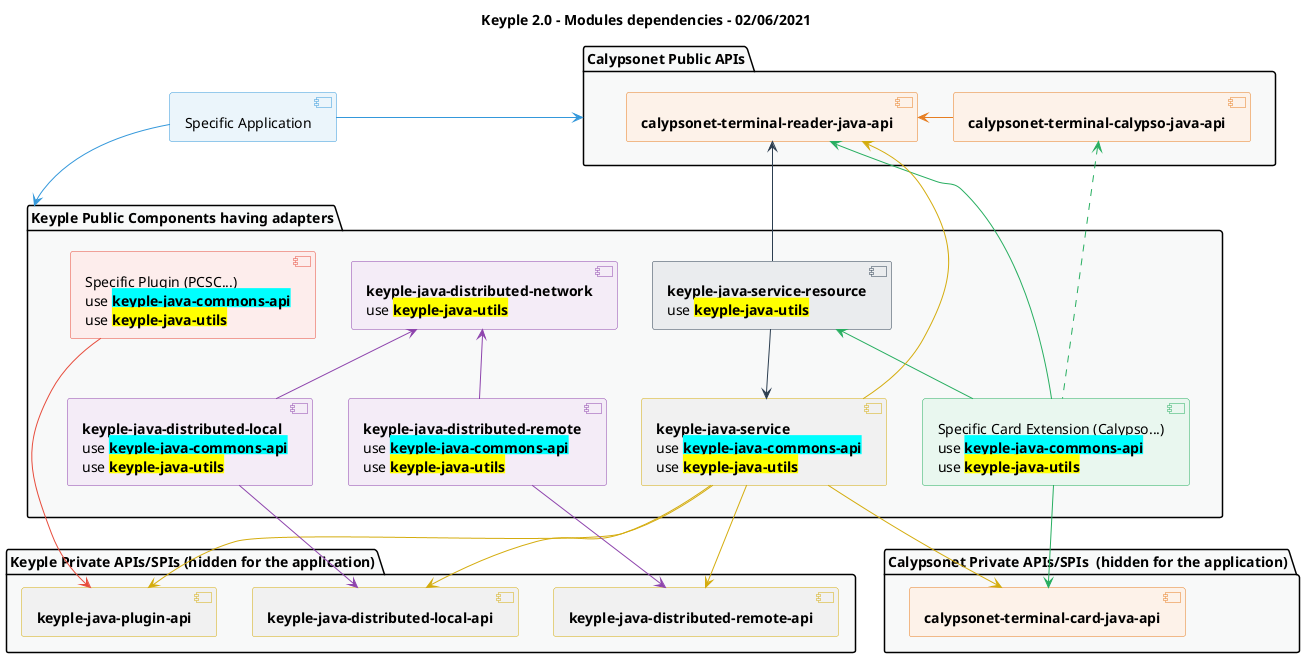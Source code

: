 @startuml
title
    Keyple 2.0 - Modules dependencies - 02/06/2021
end title

' == THEME ==

'Couleurs issues de : https://htmlcolorcodes.com/fr/tableau-de-couleur/tableau-de-couleur-design-plat/
!define C_GREY1 F8F9F9
!define COLOR_YELLOW D4AC0D
!define COLOR_RED E74C3C
!define COLOR_PURPLE 8E44AD
!define COLOR_BLUE 3498DB
!define COLOR_GREEN 27AE60
!define COLOR_ORANGE E67E22
!define COLOR_GREY 2C3E50
skinparam Shadowing false
skinparam component {
    BorderColor #D4AC0D
    ' Red
    BackgroundColor<<red>> #FDEDEC
    BorderColor<<red>> #E74C3C
    ' Purple
    BackgroundColor<<purple>> #F4ECF7
    BorderColor<<purple>> #8E44AD
    ' blue
    BackgroundColor<<blue>> #EBF5FB
    BorderColor<<blue>> #3498DB
    ' Green
    BackgroundColor<<green>> #E9F7EF
    BorderColor<<green>> #27AE60
    ' Orange
    BackgroundColor<<orange>> #FDF2E9
    BorderColor<<orange>> #E67E22
    ' Grey
    BackgroundColor<<grey>> #EAECEE
    BorderColor<<grey>> #2C3E50
}
skinparam interface {
    BorderColor #D4AC0D
    ' Red
    BackgroundColor<<red>> #FDEDEC
    BorderColor<<red>> #E74C3C
    ' Purple
    BackgroundColor<<purple>> #F4ECF7
    BorderColor<<purple>> #8E44AD
    ' blue
    BackgroundColor<<blue>> #EBF5FB
    BorderColor<<blue>> #3498DB
    ' Green
    BackgroundColor<<green>> #E9F7EF
    BorderColor<<green>> #27AE60
    ' Orange
    BackgroundColor<<orange>> #FDF2E9
    BorderColor<<orange>> #E67E22
    ' Grey
    BackgroundColor<<grey>> #EAECEE
    BorderColor<<grey>> #2C3E50
}
hide <<red>> stereotype
hide <<purple>> stereotype
hide <<blue>> stereotype
hide <<green>> stereotype
hide <<orange>> stereotype
hide <<grey>> stereotype

' == COMPONENTS ==

[Specific Application] as application <<blue>>

package "Calypsonet Public APIs" as packCalypsonetPublic #C_GREY1 {
    [**calypsonet-terminal-reader-java-api**] as readerApi <<orange>>
    [**calypsonet-terminal-calypso-java-api**] as calypsoApi <<orange>>
}
package "Calypsonet Private APIs/SPIs  (hidden for the application)" as packCalypsonetPrivate #C_GREY1 {
    [**calypsonet-terminal-card-java-api**] as cardApi <<orange>>
}
package "Keyple Public Components having adapters" as packMain #C_GREY1 {
    together {
        [Specific Card Extension (Calypso...)\nuse <back:cyan>**keyple-java-commons-api**</back>\nuse <back:yellow>**keyple-java-utils**</back>] as extension <<green>>
        [**keyple-java-service**\nuse <back:cyan>**keyple-java-commons-api**</back>\nuse <back:yellow>**keyple-java-utils**</back>] as service
        [**keyple-java-service-resource**\nuse <back:yellow>**keyple-java-utils**</back>] as serviceResource <<grey>>
    }
    [Specific Plugin (PCSC...)\nuse <back:cyan>**keyple-java-commons-api**</back>\nuse <back:yellow>**keyple-java-utils**</back>] as plugin <<red>>
    together {
        [**keyple-java-distributed-network**\nuse <back:yellow>**keyple-java-utils**</back>] as network <<purple>>
        [**keyple-java-distributed-local**\nuse <back:cyan>**keyple-java-commons-api**</back>\nuse <back:yellow>**keyple-java-utils**</back>] as local <<purple>>
        [**keyple-java-distributed-remote**\nuse <back:cyan>**keyple-java-commons-api**</back>\nuse <back:yellow>**keyple-java-utils**</back>] as remote <<purple>>
    }
}
package "Keyple Private APIs/SPIs (hidden for the application)" as packApi #C_GREY1 {
    [**keyple-java-plugin-api**] as pluginApi
    [**keyple-java-distributed-local-api**] as distributedLocalApi
    [**keyple-java-distributed-remote-api**] as distributedRemoteApi
}

' == ASSOCIATIONS ==

application -right-> packCalypsonetPublic #COLOR_BLUE
application --> packMain #COLOR_BLUE

calypsoApi -right-> readerApi #COLOR_ORANGE

extension --> cardApi #COLOR_GREEN
extension -up-> readerApi #COLOR_GREEN
extension .up.> calypsoApi #COLOR_GREEN
extension -up-> serviceResource #COLOR_GREEN

plugin --> pluginApi #COLOR_RED

service -up-> readerApi #COLOR_YELLOW
service --> pluginApi #COLOR_YELLOW
service --> cardApi #COLOR_YELLOW
service --> distributedRemoteApi #COLOR_YELLOW
service --> distributedLocalApi #COLOR_YELLOW

serviceResource -up-> readerApi #COLOR_GREY
serviceResource --> service #COLOR_GREY

local -up-> network #COLOR_PURPLE
local --> distributedLocalApi #COLOR_PURPLE

remote -up-> network #COLOR_PURPLE
remote --> distributedRemoteApi #COLOR_PURPLE

' == LAYOUT ==

'local -[hidden]-> cardApi
'local -[hidden]-> pluginApi
'packMain --> packApi

@enduml